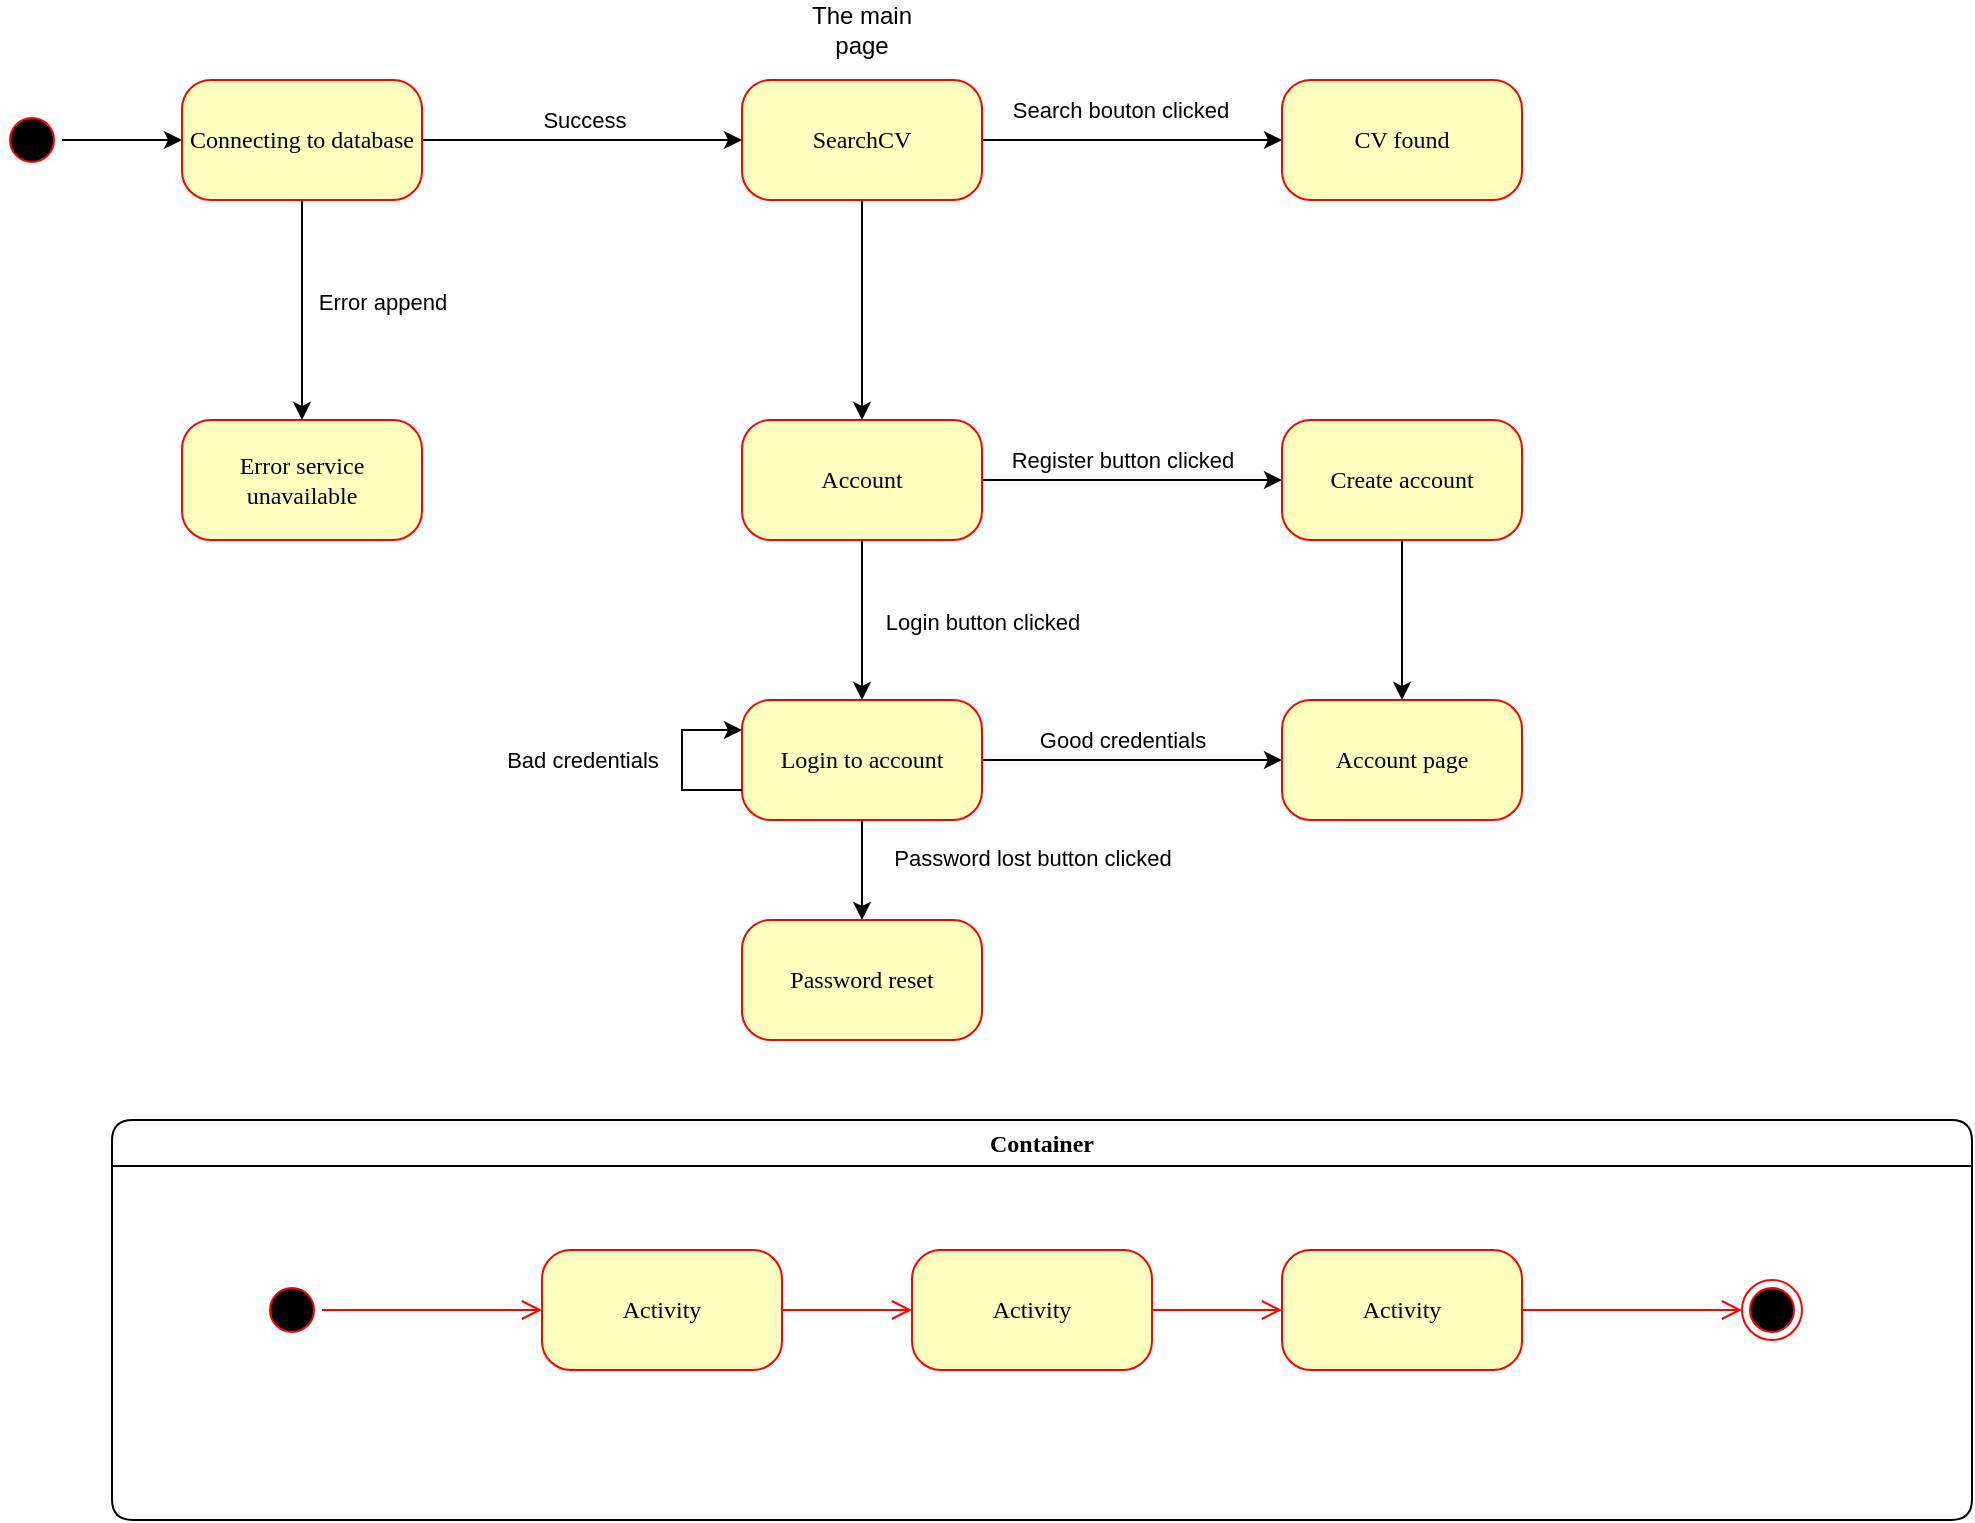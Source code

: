 <mxfile version="16.1.0" type="github">
  <diagram name="Page-1" id="58cdce13-f638-feb5-8d6f-7d28b1aa9fa0">
    <mxGraphModel dx="1910" dy="1074" grid="1" gridSize="10" guides="1" tooltips="1" connect="1" arrows="1" fold="1" page="1" pageScale="1" pageWidth="1100" pageHeight="850" background="none" math="0" shadow="0">
      <root>
        <mxCell id="0" />
        <mxCell id="1" parent="0" />
        <mxCell id="M9PUx_98t4SMwPHc-7L_-4" style="edgeStyle=orthogonalEdgeStyle;rounded=0;orthogonalLoop=1;jettySize=auto;html=1;entryX=0;entryY=0.5;entryDx=0;entryDy=0;" edge="1" parent="1" source="382b91b5511bd0f7-1" target="M9PUx_98t4SMwPHc-7L_-3">
          <mxGeometry relative="1" as="geometry" />
        </mxCell>
        <mxCell id="382b91b5511bd0f7-1" value="" style="ellipse;html=1;shape=startState;fillColor=#000000;strokeColor=#ff0000;rounded=1;shadow=0;comic=0;labelBackgroundColor=none;fontFamily=Verdana;fontSize=12;fontColor=#000000;align=center;direction=south;" parent="1" vertex="1">
          <mxGeometry x="30" y="135" width="30" height="30" as="geometry" />
        </mxCell>
        <mxCell id="M9PUx_98t4SMwPHc-7L_-10" value="" style="edgeStyle=orthogonalEdgeStyle;rounded=0;orthogonalLoop=1;jettySize=auto;html=1;" edge="1" parent="1" source="382b91b5511bd0f7-6" target="M9PUx_98t4SMwPHc-7L_-9">
          <mxGeometry relative="1" as="geometry" />
        </mxCell>
        <mxCell id="M9PUx_98t4SMwPHc-7L_-11" value="Search bouton clicked" style="edgeLabel;html=1;align=center;verticalAlign=middle;resizable=0;points=[];" vertex="1" connectable="0" parent="M9PUx_98t4SMwPHc-7L_-10">
          <mxGeometry x="-0.082" y="2" relative="1" as="geometry">
            <mxPoint y="-13" as="offset" />
          </mxGeometry>
        </mxCell>
        <mxCell id="M9PUx_98t4SMwPHc-7L_-13" value="" style="edgeStyle=orthogonalEdgeStyle;rounded=0;orthogonalLoop=1;jettySize=auto;html=1;" edge="1" parent="1" source="382b91b5511bd0f7-6" target="M9PUx_98t4SMwPHc-7L_-12">
          <mxGeometry relative="1" as="geometry" />
        </mxCell>
        <mxCell id="382b91b5511bd0f7-6" value="SearchCV" style="rounded=1;whiteSpace=wrap;html=1;arcSize=24;fillColor=#ffffc0;strokeColor=#ff0000;shadow=0;comic=0;labelBackgroundColor=none;fontFamily=Verdana;fontSize=12;fontColor=#000000;align=center;" parent="1" vertex="1">
          <mxGeometry x="400" y="120" width="120" height="60" as="geometry" />
        </mxCell>
        <mxCell id="2a3bc250acf0617d-7" value="Container" style="swimlane;whiteSpace=wrap;html=1;rounded=1;shadow=0;comic=0;labelBackgroundColor=none;strokeWidth=1;fontFamily=Verdana;fontSize=12;align=center;" parent="1" vertex="1">
          <mxGeometry x="85" y="640" width="930" height="200" as="geometry" />
        </mxCell>
        <mxCell id="3cde6dad864a17aa-10" style="edgeStyle=elbowEdgeStyle;html=1;labelBackgroundColor=none;endArrow=open;endSize=8;strokeColor=#ff0000;fontFamily=Verdana;fontSize=12;align=left;" parent="2a3bc250acf0617d-7" source="382b91b5511bd0f7-8" target="3cde6dad864a17aa-1" edge="1">
          <mxGeometry relative="1" as="geometry" />
        </mxCell>
        <mxCell id="382b91b5511bd0f7-8" value="Activity" style="rounded=1;whiteSpace=wrap;html=1;arcSize=24;fillColor=#ffffc0;strokeColor=#ff0000;shadow=0;comic=0;labelBackgroundColor=none;fontFamily=Verdana;fontSize=12;fontColor=#000000;align=center;" parent="2a3bc250acf0617d-7" vertex="1">
          <mxGeometry x="215" y="65" width="120" height="60" as="geometry" />
        </mxCell>
        <mxCell id="24f968d109e7d6b4-3" value="" style="ellipse;html=1;shape=endState;fillColor=#000000;strokeColor=#ff0000;rounded=1;shadow=0;comic=0;labelBackgroundColor=none;fontFamily=Verdana;fontSize=12;fontColor=#000000;align=center;" parent="2a3bc250acf0617d-7" vertex="1">
          <mxGeometry x="815" y="80" width="30" height="30" as="geometry" />
        </mxCell>
        <mxCell id="3cde6dad864a17aa-9" style="edgeStyle=elbowEdgeStyle;html=1;labelBackgroundColor=none;endArrow=open;endSize=8;strokeColor=#ff0000;fontFamily=Verdana;fontSize=12;align=left;" parent="2a3bc250acf0617d-7" source="2a3bc250acf0617d-3" target="382b91b5511bd0f7-8" edge="1">
          <mxGeometry relative="1" as="geometry" />
        </mxCell>
        <mxCell id="2a3bc250acf0617d-3" value="" style="ellipse;html=1;shape=startState;fillColor=#000000;strokeColor=#ff0000;rounded=1;shadow=0;comic=0;labelBackgroundColor=none;fontFamily=Verdana;fontSize=12;fontColor=#000000;align=center;direction=south;" parent="2a3bc250acf0617d-7" vertex="1">
          <mxGeometry x="75" y="80" width="30" height="30" as="geometry" />
        </mxCell>
        <mxCell id="3cde6dad864a17aa-11" style="edgeStyle=elbowEdgeStyle;html=1;labelBackgroundColor=none;endArrow=open;endSize=8;strokeColor=#ff0000;fontFamily=Verdana;fontSize=12;align=left;" parent="2a3bc250acf0617d-7" source="3cde6dad864a17aa-1" target="3cde6dad864a17aa-2" edge="1">
          <mxGeometry relative="1" as="geometry" />
        </mxCell>
        <mxCell id="3cde6dad864a17aa-1" value="Activity" style="rounded=1;whiteSpace=wrap;html=1;arcSize=24;fillColor=#ffffc0;strokeColor=#ff0000;shadow=0;comic=0;labelBackgroundColor=none;fontFamily=Verdana;fontSize=12;fontColor=#000000;align=center;" parent="2a3bc250acf0617d-7" vertex="1">
          <mxGeometry x="400" y="65" width="120" height="60" as="geometry" />
        </mxCell>
        <mxCell id="3cde6dad864a17aa-12" style="edgeStyle=elbowEdgeStyle;html=1;labelBackgroundColor=none;endArrow=open;endSize=8;strokeColor=#ff0000;fontFamily=Verdana;fontSize=12;align=left;" parent="2a3bc250acf0617d-7" source="3cde6dad864a17aa-2" target="24f968d109e7d6b4-3" edge="1">
          <mxGeometry relative="1" as="geometry" />
        </mxCell>
        <mxCell id="3cde6dad864a17aa-2" value="Activity" style="rounded=1;whiteSpace=wrap;html=1;arcSize=24;fillColor=#ffffc0;strokeColor=#ff0000;shadow=0;comic=0;labelBackgroundColor=none;fontFamily=Verdana;fontSize=12;fontColor=#000000;align=center;" parent="2a3bc250acf0617d-7" vertex="1">
          <mxGeometry x="585" y="65" width="120" height="60" as="geometry" />
        </mxCell>
        <mxCell id="M9PUx_98t4SMwPHc-7L_-2" value="Error service unavailable" style="rounded=1;whiteSpace=wrap;html=1;arcSize=24;fillColor=#ffffc0;strokeColor=#ff0000;shadow=0;comic=0;labelBackgroundColor=none;fontFamily=Verdana;fontSize=12;fontColor=#000000;align=center;" vertex="1" parent="1">
          <mxGeometry x="120" y="290" width="120" height="60" as="geometry" />
        </mxCell>
        <mxCell id="M9PUx_98t4SMwPHc-7L_-5" style="edgeStyle=orthogonalEdgeStyle;rounded=0;orthogonalLoop=1;jettySize=auto;html=1;entryX=0.5;entryY=0;entryDx=0;entryDy=0;" edge="1" parent="1" source="M9PUx_98t4SMwPHc-7L_-3" target="M9PUx_98t4SMwPHc-7L_-2">
          <mxGeometry relative="1" as="geometry" />
        </mxCell>
        <mxCell id="M9PUx_98t4SMwPHc-7L_-7" value="Error append" style="edgeLabel;html=1;align=center;verticalAlign=middle;resizable=0;points=[];" vertex="1" connectable="0" parent="M9PUx_98t4SMwPHc-7L_-5">
          <mxGeometry x="-0.32" y="-1" relative="1" as="geometry">
            <mxPoint x="41" y="13" as="offset" />
          </mxGeometry>
        </mxCell>
        <mxCell id="M9PUx_98t4SMwPHc-7L_-6" style="edgeStyle=orthogonalEdgeStyle;rounded=0;orthogonalLoop=1;jettySize=auto;html=1;exitX=1;exitY=0.5;exitDx=0;exitDy=0;entryX=0;entryY=0.5;entryDx=0;entryDy=0;" edge="1" parent="1" source="M9PUx_98t4SMwPHc-7L_-3" target="382b91b5511bd0f7-6">
          <mxGeometry relative="1" as="geometry" />
        </mxCell>
        <mxCell id="M9PUx_98t4SMwPHc-7L_-8" value="Success" style="edgeLabel;html=1;align=center;verticalAlign=middle;resizable=0;points=[];" vertex="1" connectable="0" parent="M9PUx_98t4SMwPHc-7L_-6">
          <mxGeometry x="0.293" y="2" relative="1" as="geometry">
            <mxPoint x="-23" y="-8" as="offset" />
          </mxGeometry>
        </mxCell>
        <mxCell id="M9PUx_98t4SMwPHc-7L_-3" value="Connecting to database" style="rounded=1;whiteSpace=wrap;html=1;arcSize=24;fillColor=#ffffc0;strokeColor=#ff0000;shadow=0;comic=0;labelBackgroundColor=none;fontFamily=Verdana;fontSize=12;fontColor=#000000;align=center;" vertex="1" parent="1">
          <mxGeometry x="120" y="120" width="120" height="60" as="geometry" />
        </mxCell>
        <mxCell id="M9PUx_98t4SMwPHc-7L_-9" value="CV found" style="rounded=1;whiteSpace=wrap;html=1;arcSize=24;fillColor=#ffffc0;strokeColor=#ff0000;shadow=0;comic=0;labelBackgroundColor=none;fontFamily=Verdana;fontSize=12;fontColor=#000000;align=center;" vertex="1" parent="1">
          <mxGeometry x="670" y="120" width="120" height="60" as="geometry" />
        </mxCell>
        <mxCell id="M9PUx_98t4SMwPHc-7L_-15" value="" style="edgeStyle=orthogonalEdgeStyle;rounded=0;orthogonalLoop=1;jettySize=auto;html=1;" edge="1" parent="1" source="M9PUx_98t4SMwPHc-7L_-12" target="M9PUx_98t4SMwPHc-7L_-14">
          <mxGeometry relative="1" as="geometry" />
        </mxCell>
        <mxCell id="M9PUx_98t4SMwPHc-7L_-16" value="Register button clicked" style="edgeLabel;html=1;align=center;verticalAlign=middle;resizable=0;points=[];" vertex="1" connectable="0" parent="M9PUx_98t4SMwPHc-7L_-15">
          <mxGeometry x="0.101" y="3" relative="1" as="geometry">
            <mxPoint x="-13" y="-7" as="offset" />
          </mxGeometry>
        </mxCell>
        <mxCell id="M9PUx_98t4SMwPHc-7L_-19" value="" style="edgeStyle=orthogonalEdgeStyle;rounded=0;orthogonalLoop=1;jettySize=auto;html=1;" edge="1" parent="1" source="M9PUx_98t4SMwPHc-7L_-12" target="M9PUx_98t4SMwPHc-7L_-18">
          <mxGeometry relative="1" as="geometry">
            <Array as="points">
              <mxPoint x="460" y="390" />
              <mxPoint x="460" y="390" />
            </Array>
          </mxGeometry>
        </mxCell>
        <mxCell id="M9PUx_98t4SMwPHc-7L_-20" value="Login button clicked" style="edgeLabel;html=1;align=center;verticalAlign=middle;resizable=0;points=[];" vertex="1" connectable="0" parent="M9PUx_98t4SMwPHc-7L_-19">
          <mxGeometry x="0.257" y="-1" relative="1" as="geometry">
            <mxPoint x="61" y="-10" as="offset" />
          </mxGeometry>
        </mxCell>
        <mxCell id="M9PUx_98t4SMwPHc-7L_-12" value="Account" style="rounded=1;whiteSpace=wrap;html=1;arcSize=24;fillColor=#ffffc0;strokeColor=#ff0000;shadow=0;comic=0;labelBackgroundColor=none;fontFamily=Verdana;fontSize=12;fontColor=#000000;align=center;" vertex="1" parent="1">
          <mxGeometry x="400" y="290" width="120" height="60" as="geometry" />
        </mxCell>
        <mxCell id="M9PUx_98t4SMwPHc-7L_-30" style="edgeStyle=orthogonalEdgeStyle;rounded=0;orthogonalLoop=1;jettySize=auto;html=1;entryX=0.5;entryY=0;entryDx=0;entryDy=0;" edge="1" parent="1" source="M9PUx_98t4SMwPHc-7L_-14" target="M9PUx_98t4SMwPHc-7L_-21">
          <mxGeometry relative="1" as="geometry" />
        </mxCell>
        <mxCell id="M9PUx_98t4SMwPHc-7L_-14" value="Create account" style="rounded=1;whiteSpace=wrap;html=1;arcSize=24;fillColor=#ffffc0;strokeColor=#ff0000;shadow=0;comic=0;labelBackgroundColor=none;fontFamily=Verdana;fontSize=12;fontColor=#000000;align=center;" vertex="1" parent="1">
          <mxGeometry x="670" y="290" width="120" height="60" as="geometry" />
        </mxCell>
        <mxCell id="M9PUx_98t4SMwPHc-7L_-17" value="The main page" style="text;html=1;strokeColor=none;fillColor=none;align=center;verticalAlign=middle;whiteSpace=wrap;rounded=0;" vertex="1" parent="1">
          <mxGeometry x="430" y="80" width="60" height="30" as="geometry" />
        </mxCell>
        <mxCell id="M9PUx_98t4SMwPHc-7L_-22" value="" style="edgeStyle=orthogonalEdgeStyle;rounded=0;orthogonalLoop=1;jettySize=auto;html=1;" edge="1" parent="1" source="M9PUx_98t4SMwPHc-7L_-18" target="M9PUx_98t4SMwPHc-7L_-21">
          <mxGeometry relative="1" as="geometry" />
        </mxCell>
        <mxCell id="M9PUx_98t4SMwPHc-7L_-26" value="Good credentials" style="edgeLabel;html=1;align=center;verticalAlign=middle;resizable=0;points=[];" vertex="1" connectable="0" parent="M9PUx_98t4SMwPHc-7L_-22">
          <mxGeometry x="-0.295" y="1" relative="1" as="geometry">
            <mxPoint x="17" y="-9" as="offset" />
          </mxGeometry>
        </mxCell>
        <mxCell id="M9PUx_98t4SMwPHc-7L_-24" value="" style="edgeStyle=orthogonalEdgeStyle;rounded=0;orthogonalLoop=1;jettySize=auto;html=1;" edge="1" parent="1" source="M9PUx_98t4SMwPHc-7L_-18" target="M9PUx_98t4SMwPHc-7L_-23">
          <mxGeometry relative="1" as="geometry" />
        </mxCell>
        <mxCell id="M9PUx_98t4SMwPHc-7L_-25" value="Password lost button clicked" style="edgeLabel;html=1;align=center;verticalAlign=middle;resizable=0;points=[];" vertex="1" connectable="0" parent="M9PUx_98t4SMwPHc-7L_-24">
          <mxGeometry x="-0.269" y="-2" relative="1" as="geometry">
            <mxPoint x="87" as="offset" />
          </mxGeometry>
        </mxCell>
        <mxCell id="M9PUx_98t4SMwPHc-7L_-18" value="Login to account" style="rounded=1;whiteSpace=wrap;html=1;arcSize=24;fillColor=#ffffc0;strokeColor=#ff0000;shadow=0;comic=0;labelBackgroundColor=none;fontFamily=Verdana;fontSize=12;fontColor=#000000;align=center;" vertex="1" parent="1">
          <mxGeometry x="400" y="430" width="120" height="60" as="geometry" />
        </mxCell>
        <mxCell id="M9PUx_98t4SMwPHc-7L_-21" value="Account page" style="whiteSpace=wrap;html=1;fontFamily=Verdana;fillColor=#ffffc0;strokeColor=#ff0000;fontColor=#000000;rounded=1;arcSize=24;shadow=0;comic=0;labelBackgroundColor=none;" vertex="1" parent="1">
          <mxGeometry x="670" y="430" width="120" height="60" as="geometry" />
        </mxCell>
        <mxCell id="M9PUx_98t4SMwPHc-7L_-23" value="Password reset" style="rounded=1;whiteSpace=wrap;html=1;arcSize=24;fillColor=#ffffc0;strokeColor=#ff0000;shadow=0;comic=0;labelBackgroundColor=none;fontFamily=Verdana;fontSize=12;fontColor=#000000;align=center;" vertex="1" parent="1">
          <mxGeometry x="400" y="540" width="120" height="60" as="geometry" />
        </mxCell>
        <mxCell id="M9PUx_98t4SMwPHc-7L_-28" style="edgeStyle=orthogonalEdgeStyle;rounded=0;orthogonalLoop=1;jettySize=auto;html=1;exitX=0;exitY=0.75;exitDx=0;exitDy=0;entryX=0;entryY=0.25;entryDx=0;entryDy=0;" edge="1" parent="1" source="M9PUx_98t4SMwPHc-7L_-18" target="M9PUx_98t4SMwPHc-7L_-18">
          <mxGeometry relative="1" as="geometry">
            <Array as="points">
              <mxPoint x="370" y="475" />
              <mxPoint x="370" y="445" />
            </Array>
          </mxGeometry>
        </mxCell>
        <mxCell id="M9PUx_98t4SMwPHc-7L_-29" value="Bad credentials" style="edgeLabel;html=1;align=center;verticalAlign=middle;resizable=0;points=[];" vertex="1" connectable="0" parent="M9PUx_98t4SMwPHc-7L_-28">
          <mxGeometry x="-0.359" y="-1" relative="1" as="geometry">
            <mxPoint x="-51" y="-14" as="offset" />
          </mxGeometry>
        </mxCell>
      </root>
    </mxGraphModel>
  </diagram>
</mxfile>
